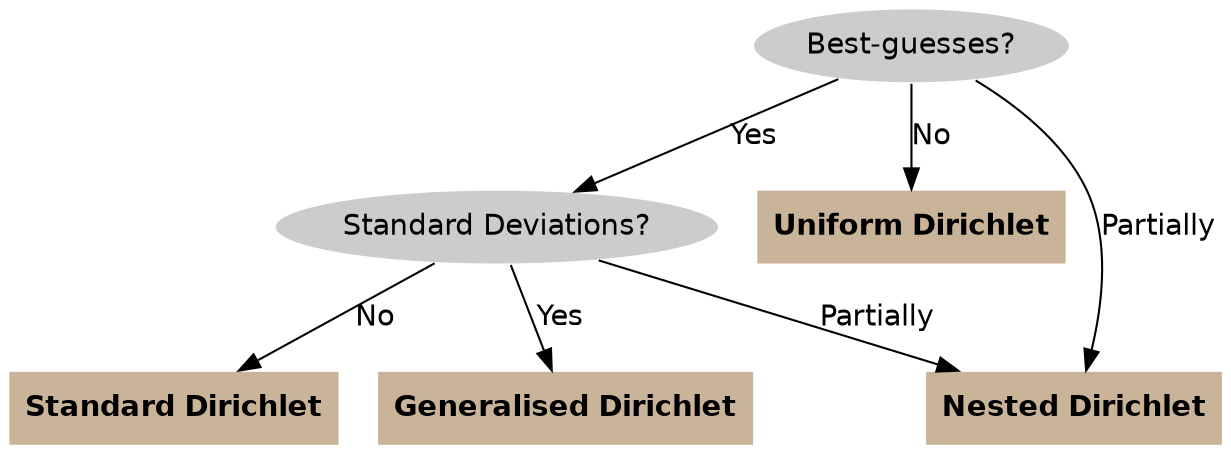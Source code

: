 digraph DecisionTree {

  node[shape = "ellipse", fontname="Helvetica", fillcolor="grey80"
  style = "filled", color="white"]

  alpha[label = "Best-guesses?"]
  beta[label = "Standard Deviations?"]

 node[shape = "polygon", fontname="Helvetica-bold",
  fillcolor="#c9b499",style = "filled", color="white"]
  dir1[label = "Uniform Dirichlet"]
  dirmaxent[label = "Standard Dirichlet"]
  dirg[label = "Generalised Dirichlet"]
  dirn[label = "Nested Dirichlet"]

  edge[fontname="Helvetica"]
  alpha -> dir1 [label = "No"]
  alpha -> beta [label = "Yes"]
  beta -> dirg [label = "Yes"]
  beta -> dirn [label = "Partially"]
  beta -> dirmaxent [label = "No"]
  alpha -> dirn [label = "Partially"]


}
